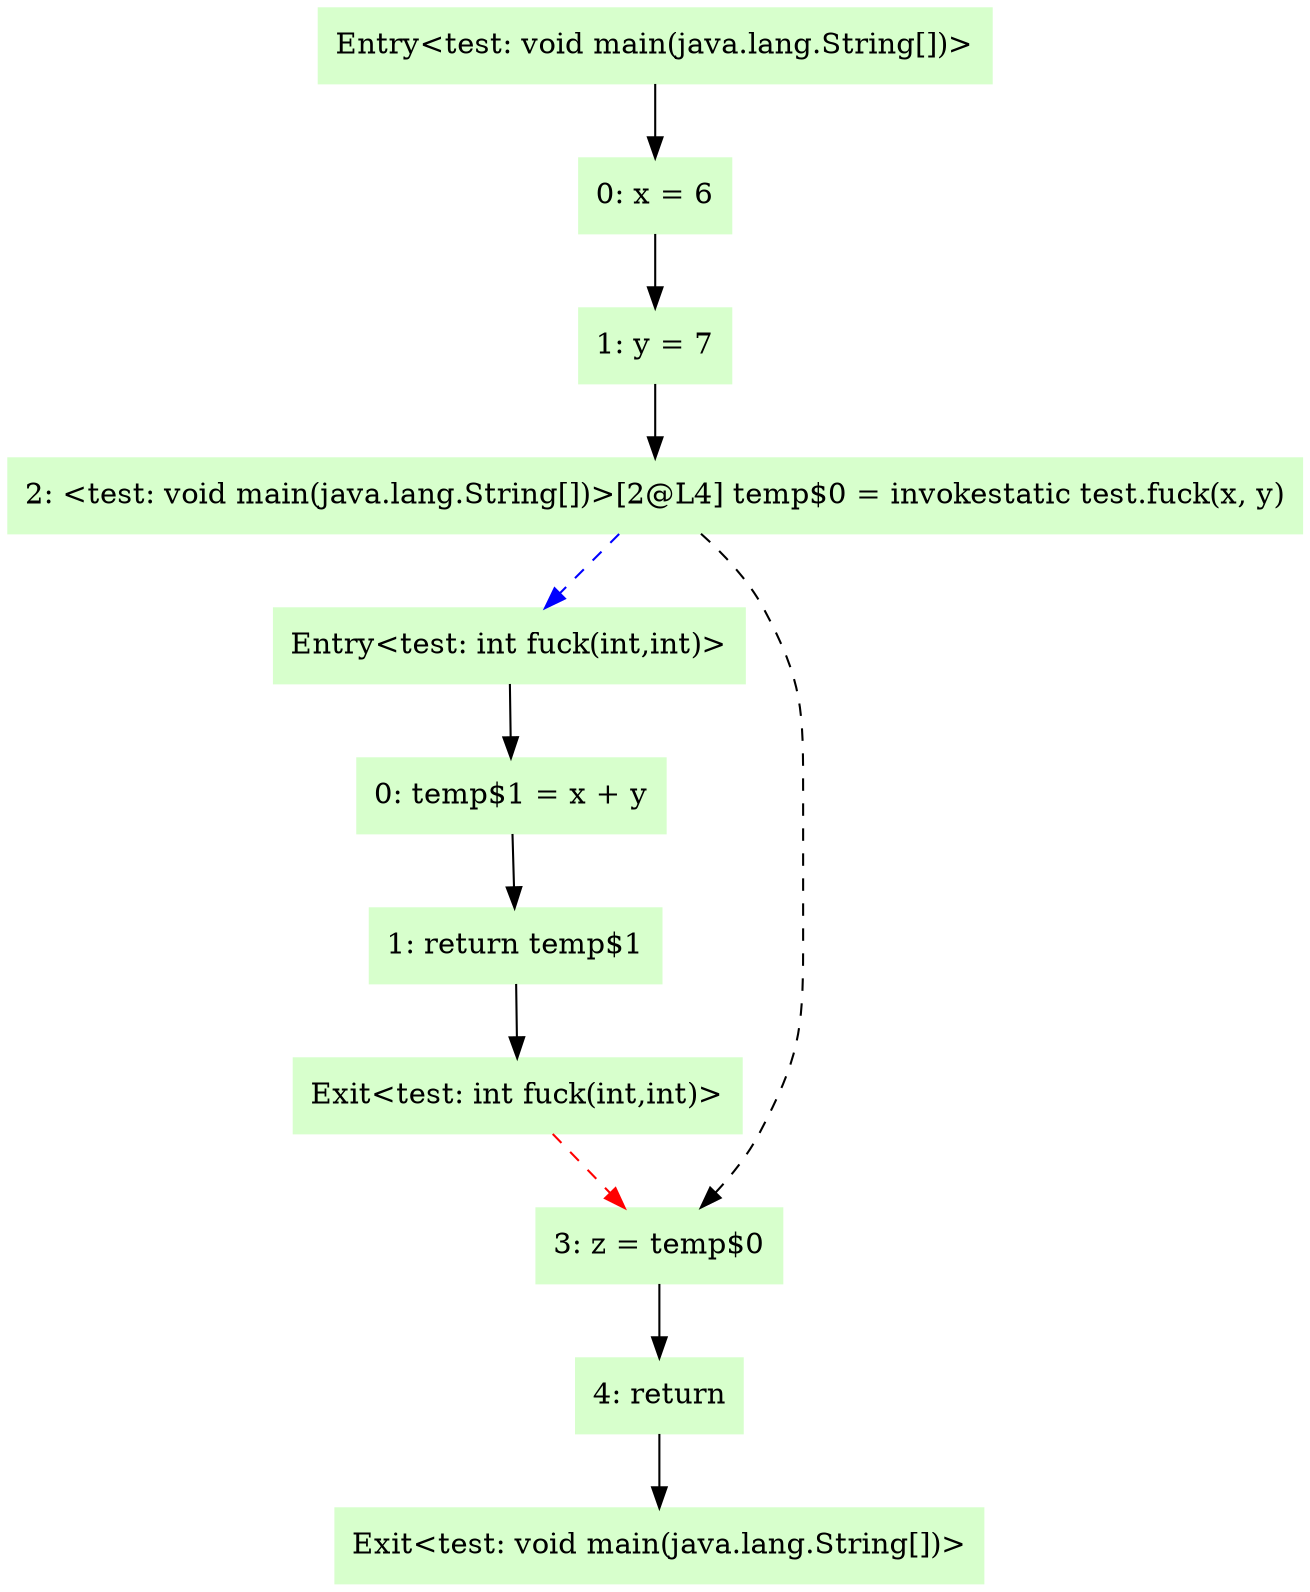digraph G {
  node [shape=box,style=filled,color=".3 .2 1.0",];
  "0" [label="Entry<test: int fuck(int,int)>",];
  "1" [label="0: temp$1 = x + y",];
  "2" [label="1: return temp$1",];
  "3" [label="Exit<test: int fuck(int,int)>",];
  "4" [label="Entry<test: void main(java.lang.String[])>",];
  "5" [label="0: x = 6",];
  "6" [label="1: y = 7",];
  "7" [label="2: <test: void main(java.lang.String[])>[2@L4] temp$0 = invokestatic test.fuck(x, y)",];
  "8" [label="3: z = temp$0",];
  "9" [label="4: return",];
  "10" [label="Exit<test: void main(java.lang.String[])>",];
  "0" -> "1" [];
  "1" -> "2" [];
  "2" -> "3" [];
  "3" -> "8" [style=dashed,color=red,];
  "4" -> "5" [];
  "5" -> "6" [];
  "6" -> "7" [];
  "7" -> "8" [style=dashed,];
  "7" -> "0" [style=dashed,color=blue,];
  "8" -> "9" [];
  "9" -> "10" [];
}
